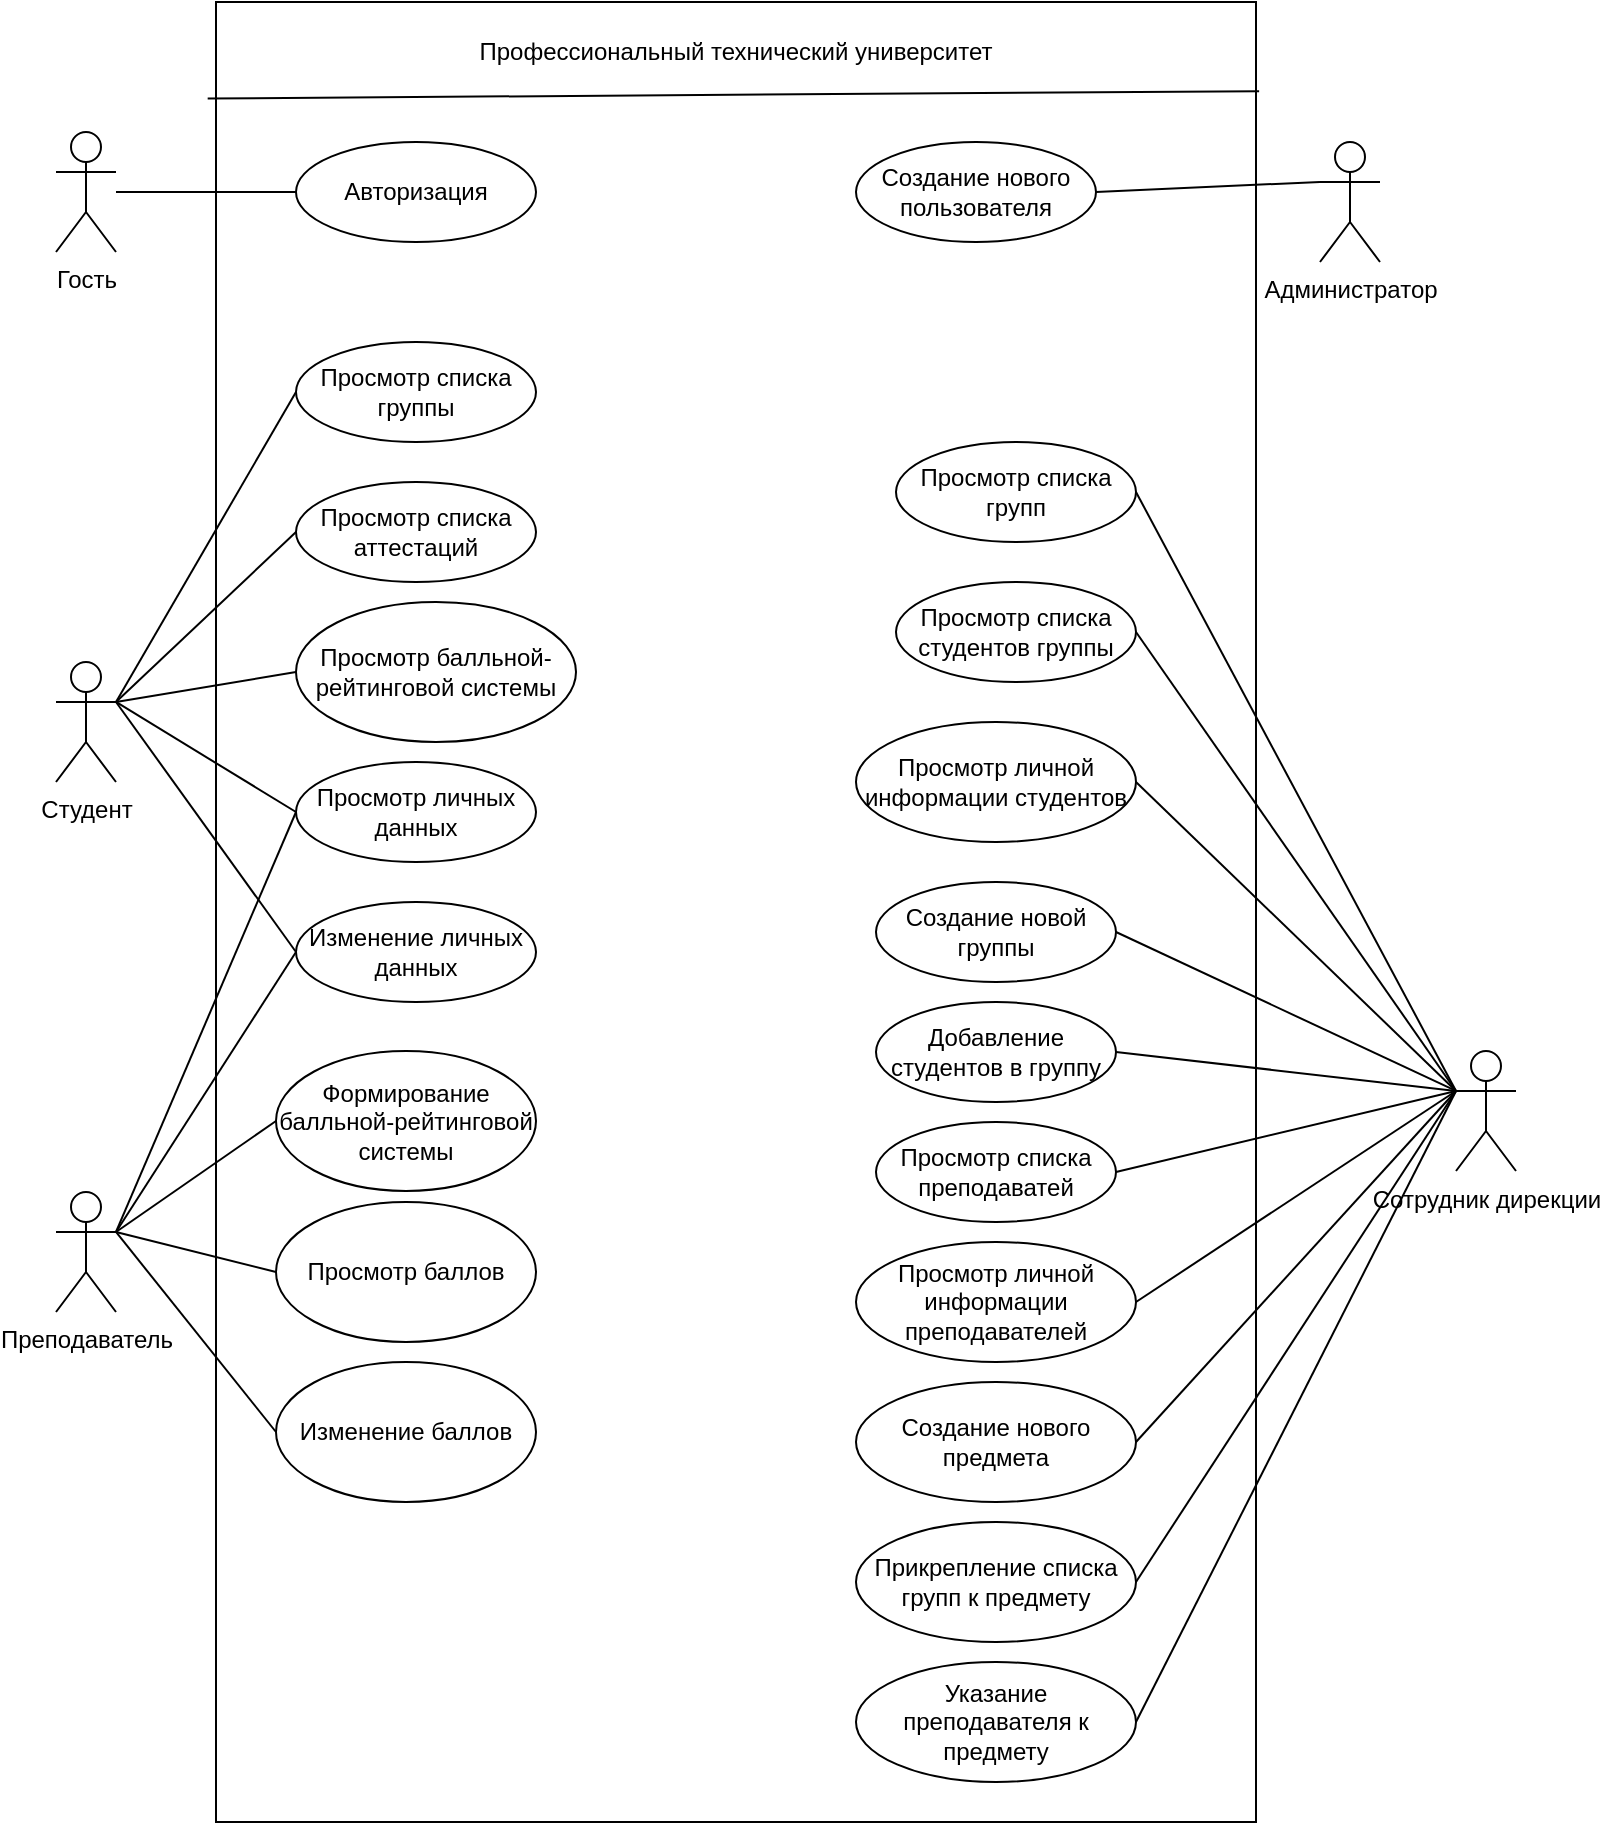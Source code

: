 <mxfile version="15.9.6" type="device"><diagram id="cnyJRgA4SJlytTo7iavT" name="Page-1"><mxGraphModel dx="1673" dy="2103" grid="1" gridSize="10" guides="1" tooltips="1" connect="1" arrows="1" fold="1" page="1" pageScale="1" pageWidth="827" pageHeight="1169" math="0" shadow="0"><root><mxCell id="0"/><mxCell id="1" parent="0"/><mxCell id="HjdUc9nOqwfd-r0V_WkI-55" value="" style="rounded=0;whiteSpace=wrap;html=1;" vertex="1" parent="1"><mxGeometry x="150" y="-10" width="520" height="910" as="geometry"/></mxCell><mxCell id="HjdUc9nOqwfd-r0V_WkI-10" style="edgeStyle=orthogonalEdgeStyle;rounded=0;orthogonalLoop=1;jettySize=auto;html=1;entryX=0;entryY=0.5;entryDx=0;entryDy=0;endArrow=none;endFill=0;" edge="1" parent="1" source="HjdUc9nOqwfd-r0V_WkI-1" target="HjdUc9nOqwfd-r0V_WkI-9"><mxGeometry relative="1" as="geometry"/></mxCell><mxCell id="HjdUc9nOqwfd-r0V_WkI-1" value="Гость" style="shape=umlActor;verticalLabelPosition=bottom;verticalAlign=top;html=1;outlineConnect=0;" vertex="1" parent="1"><mxGeometry x="70" y="55" width="30" height="60" as="geometry"/></mxCell><mxCell id="HjdUc9nOqwfd-r0V_WkI-5" value="Студент" style="shape=umlActor;verticalLabelPosition=bottom;verticalAlign=top;html=1;outlineConnect=0;" vertex="1" parent="1"><mxGeometry x="70" y="320" width="30" height="60" as="geometry"/></mxCell><mxCell id="HjdUc9nOqwfd-r0V_WkI-6" value="Преподаватель" style="shape=umlActor;verticalLabelPosition=bottom;verticalAlign=top;html=1;outlineConnect=0;" vertex="1" parent="1"><mxGeometry x="70" y="585" width="30" height="60" as="geometry"/></mxCell><mxCell id="HjdUc9nOqwfd-r0V_WkI-7" value="Администратор" style="shape=umlActor;verticalLabelPosition=bottom;verticalAlign=top;html=1;outlineConnect=0;" vertex="1" parent="1"><mxGeometry x="702" y="60" width="30" height="60" as="geometry"/></mxCell><mxCell id="HjdUc9nOqwfd-r0V_WkI-8" value="Сотрудник дирекции" style="shape=umlActor;verticalLabelPosition=bottom;verticalAlign=top;html=1;outlineConnect=0;" vertex="1" parent="1"><mxGeometry x="770" y="514.5" width="30" height="60" as="geometry"/></mxCell><mxCell id="HjdUc9nOqwfd-r0V_WkI-9" value="Авторизация" style="ellipse;whiteSpace=wrap;html=1;" vertex="1" parent="1"><mxGeometry x="190" y="60" width="120" height="50" as="geometry"/></mxCell><mxCell id="HjdUc9nOqwfd-r0V_WkI-11" value="Просмотр списка группы" style="ellipse;whiteSpace=wrap;html=1;" vertex="1" parent="1"><mxGeometry x="190" y="160" width="120" height="50" as="geometry"/></mxCell><mxCell id="HjdUc9nOqwfd-r0V_WkI-12" value="Просмотр списка аттестаций" style="ellipse;whiteSpace=wrap;html=1;" vertex="1" parent="1"><mxGeometry x="190" y="230" width="120" height="50" as="geometry"/></mxCell><mxCell id="HjdUc9nOqwfd-r0V_WkI-13" value="Просмотр личных данных" style="ellipse;whiteSpace=wrap;html=1;" vertex="1" parent="1"><mxGeometry x="190" y="370" width="120" height="50" as="geometry"/></mxCell><mxCell id="HjdUc9nOqwfd-r0V_WkI-14" value="Изменение личных данных" style="ellipse;whiteSpace=wrap;html=1;" vertex="1" parent="1"><mxGeometry x="190" y="440" width="120" height="50" as="geometry"/></mxCell><mxCell id="HjdUc9nOqwfd-r0V_WkI-15" value="Просмотр балльной-рейтинговой системы" style="ellipse;whiteSpace=wrap;html=1;" vertex="1" parent="1"><mxGeometry x="190" y="290" width="140" height="70" as="geometry"/></mxCell><mxCell id="HjdUc9nOqwfd-r0V_WkI-19" value="" style="endArrow=none;html=1;rounded=0;entryX=0;entryY=0.5;entryDx=0;entryDy=0;exitX=1;exitY=0.333;exitDx=0;exitDy=0;exitPerimeter=0;" edge="1" parent="1" source="HjdUc9nOqwfd-r0V_WkI-5" target="HjdUc9nOqwfd-r0V_WkI-11"><mxGeometry width="50" height="50" relative="1" as="geometry"><mxPoint x="120" y="340" as="sourcePoint"/><mxPoint x="170" y="290" as="targetPoint"/></mxGeometry></mxCell><mxCell id="HjdUc9nOqwfd-r0V_WkI-20" value="" style="endArrow=none;html=1;rounded=0;entryX=0;entryY=0.5;entryDx=0;entryDy=0;exitX=1;exitY=0.333;exitDx=0;exitDy=0;exitPerimeter=0;" edge="1" parent="1" source="HjdUc9nOqwfd-r0V_WkI-5" target="HjdUc9nOqwfd-r0V_WkI-12"><mxGeometry width="50" height="50" relative="1" as="geometry"><mxPoint x="130" y="380" as="sourcePoint"/><mxPoint x="180" y="330" as="targetPoint"/></mxGeometry></mxCell><mxCell id="HjdUc9nOqwfd-r0V_WkI-21" value="" style="endArrow=none;html=1;rounded=0;entryX=0;entryY=0.5;entryDx=0;entryDy=0;" edge="1" parent="1" target="HjdUc9nOqwfd-r0V_WkI-15"><mxGeometry width="50" height="50" relative="1" as="geometry"><mxPoint x="100" y="340" as="sourcePoint"/><mxPoint x="200" y="265" as="targetPoint"/></mxGeometry></mxCell><mxCell id="HjdUc9nOqwfd-r0V_WkI-22" value="" style="endArrow=none;html=1;rounded=0;entryX=0;entryY=0.5;entryDx=0;entryDy=0;exitX=1;exitY=0.333;exitDx=0;exitDy=0;exitPerimeter=0;" edge="1" parent="1" source="HjdUc9nOqwfd-r0V_WkI-5" target="HjdUc9nOqwfd-r0V_WkI-13"><mxGeometry width="50" height="50" relative="1" as="geometry"><mxPoint x="110" y="350" as="sourcePoint"/><mxPoint x="200" y="335" as="targetPoint"/></mxGeometry></mxCell><mxCell id="HjdUc9nOqwfd-r0V_WkI-23" value="" style="endArrow=none;html=1;rounded=0;entryX=0;entryY=0.5;entryDx=0;entryDy=0;exitX=1;exitY=0.333;exitDx=0;exitDy=0;exitPerimeter=0;" edge="1" parent="1" source="HjdUc9nOqwfd-r0V_WkI-5" target="HjdUc9nOqwfd-r0V_WkI-14"><mxGeometry width="50" height="50" relative="1" as="geometry"><mxPoint x="120" y="360" as="sourcePoint"/><mxPoint x="210" y="345" as="targetPoint"/></mxGeometry></mxCell><mxCell id="HjdUc9nOqwfd-r0V_WkI-24" value="" style="endArrow=none;html=1;rounded=0;entryX=0;entryY=0.5;entryDx=0;entryDy=0;exitX=1;exitY=0.333;exitDx=0;exitDy=0;exitPerimeter=0;" edge="1" parent="1" source="HjdUc9nOqwfd-r0V_WkI-6" target="HjdUc9nOqwfd-r0V_WkI-13"><mxGeometry width="50" height="50" relative="1" as="geometry"><mxPoint x="130" y="370" as="sourcePoint"/><mxPoint x="220" y="355" as="targetPoint"/></mxGeometry></mxCell><mxCell id="HjdUc9nOqwfd-r0V_WkI-25" value="" style="endArrow=none;html=1;rounded=0;entryX=0;entryY=0.5;entryDx=0;entryDy=0;exitX=1;exitY=0.333;exitDx=0;exitDy=0;exitPerimeter=0;" edge="1" parent="1" source="HjdUc9nOqwfd-r0V_WkI-6" target="HjdUc9nOqwfd-r0V_WkI-14"><mxGeometry width="50" height="50" relative="1" as="geometry"><mxPoint x="110" y="615" as="sourcePoint"/><mxPoint x="200" y="405" as="targetPoint"/></mxGeometry></mxCell><mxCell id="HjdUc9nOqwfd-r0V_WkI-26" value="Формирование балльной-рейтинговой системы" style="ellipse;whiteSpace=wrap;html=1;" vertex="1" parent="1"><mxGeometry x="180" y="514.5" width="130" height="70" as="geometry"/></mxCell><mxCell id="HjdUc9nOqwfd-r0V_WkI-27" value="Просмотр баллов" style="ellipse;whiteSpace=wrap;html=1;" vertex="1" parent="1"><mxGeometry x="180" y="590" width="130" height="70" as="geometry"/></mxCell><mxCell id="HjdUc9nOqwfd-r0V_WkI-28" value="Изменение баллов" style="ellipse;whiteSpace=wrap;html=1;" vertex="1" parent="1"><mxGeometry x="180" y="670" width="130" height="70" as="geometry"/></mxCell><mxCell id="HjdUc9nOqwfd-r0V_WkI-29" value="" style="endArrow=none;html=1;rounded=0;entryX=0;entryY=0.5;entryDx=0;entryDy=0;exitX=1;exitY=0.333;exitDx=0;exitDy=0;exitPerimeter=0;" edge="1" parent="1" source="HjdUc9nOqwfd-r0V_WkI-6" target="HjdUc9nOqwfd-r0V_WkI-26"><mxGeometry width="50" height="50" relative="1" as="geometry"><mxPoint x="120" y="670" as="sourcePoint"/><mxPoint x="170" y="620" as="targetPoint"/></mxGeometry></mxCell><mxCell id="HjdUc9nOqwfd-r0V_WkI-30" value="" style="endArrow=none;html=1;rounded=0;entryX=0;entryY=0.5;entryDx=0;entryDy=0;exitX=1;exitY=0.333;exitDx=0;exitDy=0;exitPerimeter=0;" edge="1" parent="1" source="HjdUc9nOqwfd-r0V_WkI-6" target="HjdUc9nOqwfd-r0V_WkI-27"><mxGeometry width="50" height="50" relative="1" as="geometry"><mxPoint x="110" y="615" as="sourcePoint"/><mxPoint x="190" y="559.5" as="targetPoint"/></mxGeometry></mxCell><mxCell id="HjdUc9nOqwfd-r0V_WkI-31" value="" style="endArrow=none;html=1;rounded=0;entryX=0;entryY=0.5;entryDx=0;entryDy=0;exitX=1;exitY=0.333;exitDx=0;exitDy=0;exitPerimeter=0;" edge="1" parent="1" source="HjdUc9nOqwfd-r0V_WkI-6" target="HjdUc9nOqwfd-r0V_WkI-28"><mxGeometry width="50" height="50" relative="1" as="geometry"><mxPoint x="110" y="615" as="sourcePoint"/><mxPoint x="190" y="635" as="targetPoint"/></mxGeometry></mxCell><mxCell id="HjdUc9nOqwfd-r0V_WkI-32" value="Создание нового пользователя" style="ellipse;whiteSpace=wrap;html=1;" vertex="1" parent="1"><mxGeometry x="470" y="60" width="120" height="50" as="geometry"/></mxCell><mxCell id="HjdUc9nOqwfd-r0V_WkI-33" value="" style="endArrow=none;html=1;rounded=0;entryX=1;entryY=0.5;entryDx=0;entryDy=0;exitX=0;exitY=0.333;exitDx=0;exitDy=0;exitPerimeter=0;" edge="1" parent="1" source="HjdUc9nOqwfd-r0V_WkI-7" target="HjdUc9nOqwfd-r0V_WkI-32"><mxGeometry width="50" height="50" relative="1" as="geometry"><mxPoint x="550" y="170" as="sourcePoint"/><mxPoint x="600" y="120" as="targetPoint"/></mxGeometry></mxCell><mxCell id="HjdUc9nOqwfd-r0V_WkI-35" value="Просмотр списка студентов группы" style="ellipse;whiteSpace=wrap;html=1;" vertex="1" parent="1"><mxGeometry x="490" y="280" width="120" height="50" as="geometry"/></mxCell><mxCell id="HjdUc9nOqwfd-r0V_WkI-36" value="Просмотр списка групп" style="ellipse;whiteSpace=wrap;html=1;" vertex="1" parent="1"><mxGeometry x="490" y="210" width="120" height="50" as="geometry"/></mxCell><mxCell id="HjdUc9nOqwfd-r0V_WkI-37" value="Просмотр личной информации студентов" style="ellipse;whiteSpace=wrap;html=1;" vertex="1" parent="1"><mxGeometry x="470" y="350" width="140" height="60" as="geometry"/></mxCell><mxCell id="HjdUc9nOqwfd-r0V_WkI-38" value="Создание новой группы" style="ellipse;whiteSpace=wrap;html=1;" vertex="1" parent="1"><mxGeometry x="480" y="430" width="120" height="50" as="geometry"/></mxCell><mxCell id="HjdUc9nOqwfd-r0V_WkI-39" value="Добавление студентов в группу" style="ellipse;whiteSpace=wrap;html=1;" vertex="1" parent="1"><mxGeometry x="480" y="490" width="120" height="50" as="geometry"/></mxCell><mxCell id="HjdUc9nOqwfd-r0V_WkI-40" value="Просмотр списка преподаватей" style="ellipse;whiteSpace=wrap;html=1;" vertex="1" parent="1"><mxGeometry x="480" y="550" width="120" height="50" as="geometry"/></mxCell><mxCell id="HjdUc9nOqwfd-r0V_WkI-41" value="Просмотр личной информации преподавателей" style="ellipse;whiteSpace=wrap;html=1;" vertex="1" parent="1"><mxGeometry x="470" y="610" width="140" height="60" as="geometry"/></mxCell><mxCell id="HjdUc9nOqwfd-r0V_WkI-42" value="Создание нового предмета" style="ellipse;whiteSpace=wrap;html=1;" vertex="1" parent="1"><mxGeometry x="470" y="680" width="140" height="60" as="geometry"/></mxCell><mxCell id="HjdUc9nOqwfd-r0V_WkI-43" value="Прикрепление списка групп к предмету" style="ellipse;whiteSpace=wrap;html=1;" vertex="1" parent="1"><mxGeometry x="470" y="750" width="140" height="60" as="geometry"/></mxCell><mxCell id="HjdUc9nOqwfd-r0V_WkI-44" value="Указание преподавателя к предмету" style="ellipse;whiteSpace=wrap;html=1;" vertex="1" parent="1"><mxGeometry x="470" y="820" width="140" height="60" as="geometry"/></mxCell><mxCell id="HjdUc9nOqwfd-r0V_WkI-45" value="" style="endArrow=none;html=1;rounded=0;entryX=1;entryY=0.5;entryDx=0;entryDy=0;exitX=0;exitY=0.333;exitDx=0;exitDy=0;exitPerimeter=0;" edge="1" parent="1" source="HjdUc9nOqwfd-r0V_WkI-8" target="HjdUc9nOqwfd-r0V_WkI-36"><mxGeometry width="50" height="50" relative="1" as="geometry"><mxPoint x="630" y="330" as="sourcePoint"/><mxPoint x="680" y="280" as="targetPoint"/></mxGeometry></mxCell><mxCell id="HjdUc9nOqwfd-r0V_WkI-46" value="" style="endArrow=none;html=1;rounded=0;entryX=1;entryY=0.5;entryDx=0;entryDy=0;exitX=0;exitY=0.333;exitDx=0;exitDy=0;exitPerimeter=0;" edge="1" parent="1" source="HjdUc9nOqwfd-r0V_WkI-8" target="HjdUc9nOqwfd-r0V_WkI-35"><mxGeometry width="50" height="50" relative="1" as="geometry"><mxPoint x="700" y="330" as="sourcePoint"/><mxPoint x="620" y="245" as="targetPoint"/></mxGeometry></mxCell><mxCell id="HjdUc9nOqwfd-r0V_WkI-47" value="" style="endArrow=none;html=1;rounded=0;entryX=1;entryY=0.5;entryDx=0;entryDy=0;exitX=0;exitY=0.333;exitDx=0;exitDy=0;exitPerimeter=0;" edge="1" parent="1" source="HjdUc9nOqwfd-r0V_WkI-8" target="HjdUc9nOqwfd-r0V_WkI-37"><mxGeometry width="50" height="50" relative="1" as="geometry"><mxPoint x="700" y="330" as="sourcePoint"/><mxPoint x="620" y="315" as="targetPoint"/></mxGeometry></mxCell><mxCell id="HjdUc9nOqwfd-r0V_WkI-48" value="" style="endArrow=none;html=1;rounded=0;entryX=1;entryY=0.5;entryDx=0;entryDy=0;exitX=0;exitY=0.333;exitDx=0;exitDy=0;exitPerimeter=0;" edge="1" parent="1" source="HjdUc9nOqwfd-r0V_WkI-8" target="HjdUc9nOqwfd-r0V_WkI-38"><mxGeometry width="50" height="50" relative="1" as="geometry"><mxPoint x="700" y="330" as="sourcePoint"/><mxPoint x="620" y="390" as="targetPoint"/></mxGeometry></mxCell><mxCell id="HjdUc9nOqwfd-r0V_WkI-49" value="" style="endArrow=none;html=1;rounded=0;entryX=1;entryY=0.5;entryDx=0;entryDy=0;exitX=0;exitY=0.333;exitDx=0;exitDy=0;exitPerimeter=0;" edge="1" parent="1" source="HjdUc9nOqwfd-r0V_WkI-8" target="HjdUc9nOqwfd-r0V_WkI-39"><mxGeometry width="50" height="50" relative="1" as="geometry"><mxPoint x="700" y="330" as="sourcePoint"/><mxPoint x="610" y="465" as="targetPoint"/></mxGeometry></mxCell><mxCell id="HjdUc9nOqwfd-r0V_WkI-50" value="" style="endArrow=none;html=1;rounded=0;entryX=1;entryY=0.5;entryDx=0;entryDy=0;exitX=0;exitY=0.333;exitDx=0;exitDy=0;exitPerimeter=0;" edge="1" parent="1" source="HjdUc9nOqwfd-r0V_WkI-8" target="HjdUc9nOqwfd-r0V_WkI-44"><mxGeometry width="50" height="50" relative="1" as="geometry"><mxPoint x="700" y="330" as="sourcePoint"/><mxPoint x="610" y="525" as="targetPoint"/></mxGeometry></mxCell><mxCell id="HjdUc9nOqwfd-r0V_WkI-51" value="" style="endArrow=none;html=1;rounded=0;entryX=1;entryY=0.5;entryDx=0;entryDy=0;exitX=0;exitY=0.333;exitDx=0;exitDy=0;exitPerimeter=0;" edge="1" parent="1" source="HjdUc9nOqwfd-r0V_WkI-8" target="HjdUc9nOqwfd-r0V_WkI-43"><mxGeometry width="50" height="50" relative="1" as="geometry"><mxPoint x="700" y="330" as="sourcePoint"/><mxPoint x="620" y="860" as="targetPoint"/></mxGeometry></mxCell><mxCell id="HjdUc9nOqwfd-r0V_WkI-52" value="" style="endArrow=none;html=1;rounded=0;entryX=1;entryY=0.5;entryDx=0;entryDy=0;exitX=0;exitY=0.333;exitDx=0;exitDy=0;exitPerimeter=0;" edge="1" parent="1" source="HjdUc9nOqwfd-r0V_WkI-8" target="HjdUc9nOqwfd-r0V_WkI-42"><mxGeometry width="50" height="50" relative="1" as="geometry"><mxPoint x="700" y="330" as="sourcePoint"/><mxPoint x="620" y="790" as="targetPoint"/></mxGeometry></mxCell><mxCell id="HjdUc9nOqwfd-r0V_WkI-53" value="" style="endArrow=none;html=1;rounded=0;entryX=1;entryY=0.5;entryDx=0;entryDy=0;exitX=0;exitY=0.333;exitDx=0;exitDy=0;exitPerimeter=0;" edge="1" parent="1" source="HjdUc9nOqwfd-r0V_WkI-8" target="HjdUc9nOqwfd-r0V_WkI-41"><mxGeometry width="50" height="50" relative="1" as="geometry"><mxPoint x="700" y="330" as="sourcePoint"/><mxPoint x="620" y="720" as="targetPoint"/></mxGeometry></mxCell><mxCell id="HjdUc9nOqwfd-r0V_WkI-54" value="" style="endArrow=none;html=1;rounded=0;entryX=1;entryY=0.5;entryDx=0;entryDy=0;exitX=0;exitY=0.333;exitDx=0;exitDy=0;exitPerimeter=0;" edge="1" parent="1" source="HjdUc9nOqwfd-r0V_WkI-8" target="HjdUc9nOqwfd-r0V_WkI-40"><mxGeometry width="50" height="50" relative="1" as="geometry"><mxPoint x="700" y="330" as="sourcePoint"/><mxPoint x="620" y="650" as="targetPoint"/></mxGeometry></mxCell><mxCell id="HjdUc9nOqwfd-r0V_WkI-56" value="Профессиональный технический университет" style="text;html=1;strokeColor=none;fillColor=none;align=center;verticalAlign=middle;whiteSpace=wrap;rounded=0;" vertex="1" parent="1"><mxGeometry x="245" width="330" height="30" as="geometry"/></mxCell><mxCell id="HjdUc9nOqwfd-r0V_WkI-57" value="" style="endArrow=none;html=1;rounded=0;exitX=-0.008;exitY=0.053;exitDx=0;exitDy=0;exitPerimeter=0;entryX=1.003;entryY=0.049;entryDx=0;entryDy=0;entryPerimeter=0;" edge="1" parent="1" source="HjdUc9nOqwfd-r0V_WkI-55" target="HjdUc9nOqwfd-r0V_WkI-55"><mxGeometry width="50" height="50" relative="1" as="geometry"><mxPoint x="230" y="90" as="sourcePoint"/><mxPoint x="280" y="40" as="targetPoint"/></mxGeometry></mxCell></root></mxGraphModel></diagram></mxfile>